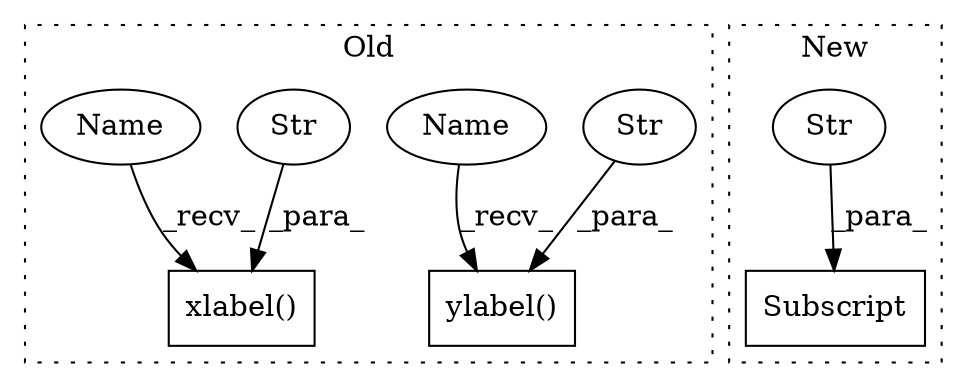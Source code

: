 digraph G {
subgraph cluster0 {
1 [label="ylabel()" a="75" s="2814,2857" l="11,1" shape="box"];
3 [label="xlabel()" a="75" s="2863,2886" l="11,1" shape="box"];
4 [label="Str" a="66" s="2874" l="12" shape="ellipse"];
5 [label="Str" a="66" s="2825" l="32" shape="ellipse"];
7 [label="Name" a="87" s="2814" l="3" shape="ellipse"];
8 [label="Name" a="87" s="2863" l="3" shape="ellipse"];
label = "Old";
style="dotted";
}
subgraph cluster1 {
2 [label="Subscript" a="63" s="4183,0" l="39,0" shape="box"];
6 [label="Str" a="66" s="4199" l="22" shape="ellipse"];
label = "New";
style="dotted";
}
4 -> 3 [label="_para_"];
5 -> 1 [label="_para_"];
6 -> 2 [label="_para_"];
7 -> 1 [label="_recv_"];
8 -> 3 [label="_recv_"];
}